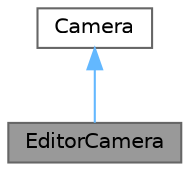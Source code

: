 digraph "EditorCamera"
{
 // LATEX_PDF_SIZE
  bgcolor="transparent";
  edge [fontname=Helvetica,fontsize=10,labelfontname=Helvetica,labelfontsize=10];
  node [fontname=Helvetica,fontsize=10,shape=box,height=0.2,width=0.4];
  Node1 [label="EditorCamera",height=0.2,width=0.4,color="gray40", fillcolor="grey60", style="filled", fontcolor="black",tooltip="Editor EditorCamera has the ability to move around the scene using WASD keys and mouse in an intuitiv..."];
  Node2 -> Node1 [dir="back",color="steelblue1",style="solid"];
  Node2 [label="Camera",height=0.2,width=0.4,color="gray40", fillcolor="white", style="filled",URL="$class_camera.html",tooltip="It is an abstract class that represents a camera."];
}
